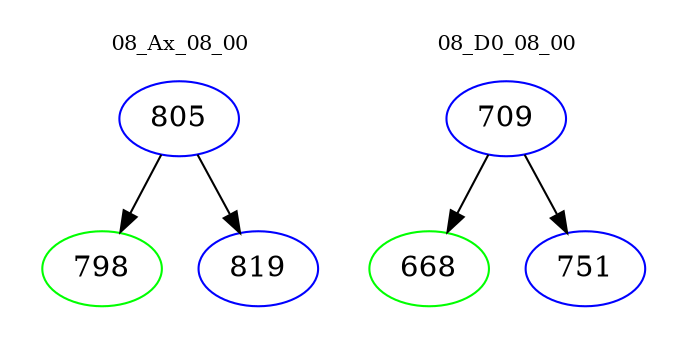 digraph{
subgraph cluster_0 {
color = white
label = "08_Ax_08_00";
fontsize=10;
T0_805 [label="805", color="blue"]
T0_805 -> T0_798 [color="black"]
T0_798 [label="798", color="green"]
T0_805 -> T0_819 [color="black"]
T0_819 [label="819", color="blue"]
}
subgraph cluster_1 {
color = white
label = "08_D0_08_00";
fontsize=10;
T1_709 [label="709", color="blue"]
T1_709 -> T1_668 [color="black"]
T1_668 [label="668", color="green"]
T1_709 -> T1_751 [color="black"]
T1_751 [label="751", color="blue"]
}
}
